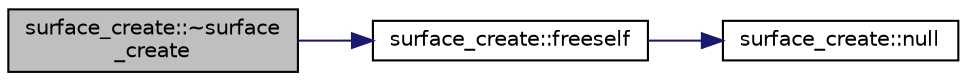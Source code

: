 digraph "surface_create::~surface_create"
{
  edge [fontname="Helvetica",fontsize="10",labelfontname="Helvetica",labelfontsize="10"];
  node [fontname="Helvetica",fontsize="10",shape=record];
  rankdir="LR";
  Node3 [label="surface_create::~surface\l_create",height=0.2,width=0.4,color="black", fillcolor="grey75", style="filled", fontcolor="black"];
  Node3 -> Node4 [color="midnightblue",fontsize="10",style="solid",fontname="Helvetica"];
  Node4 [label="surface_create::freeself",height=0.2,width=0.4,color="black", fillcolor="white", style="filled",URL="$de/da4/classsurface__create.html#a5a9aff32d0fff342dd6e09fdaba9fd82"];
  Node4 -> Node5 [color="midnightblue",fontsize="10",style="solid",fontname="Helvetica"];
  Node5 [label="surface_create::null",height=0.2,width=0.4,color="black", fillcolor="white", style="filled",URL="$de/da4/classsurface__create.html#ae2a62125aabf1ba9791bdd6455c1aa28"];
}
